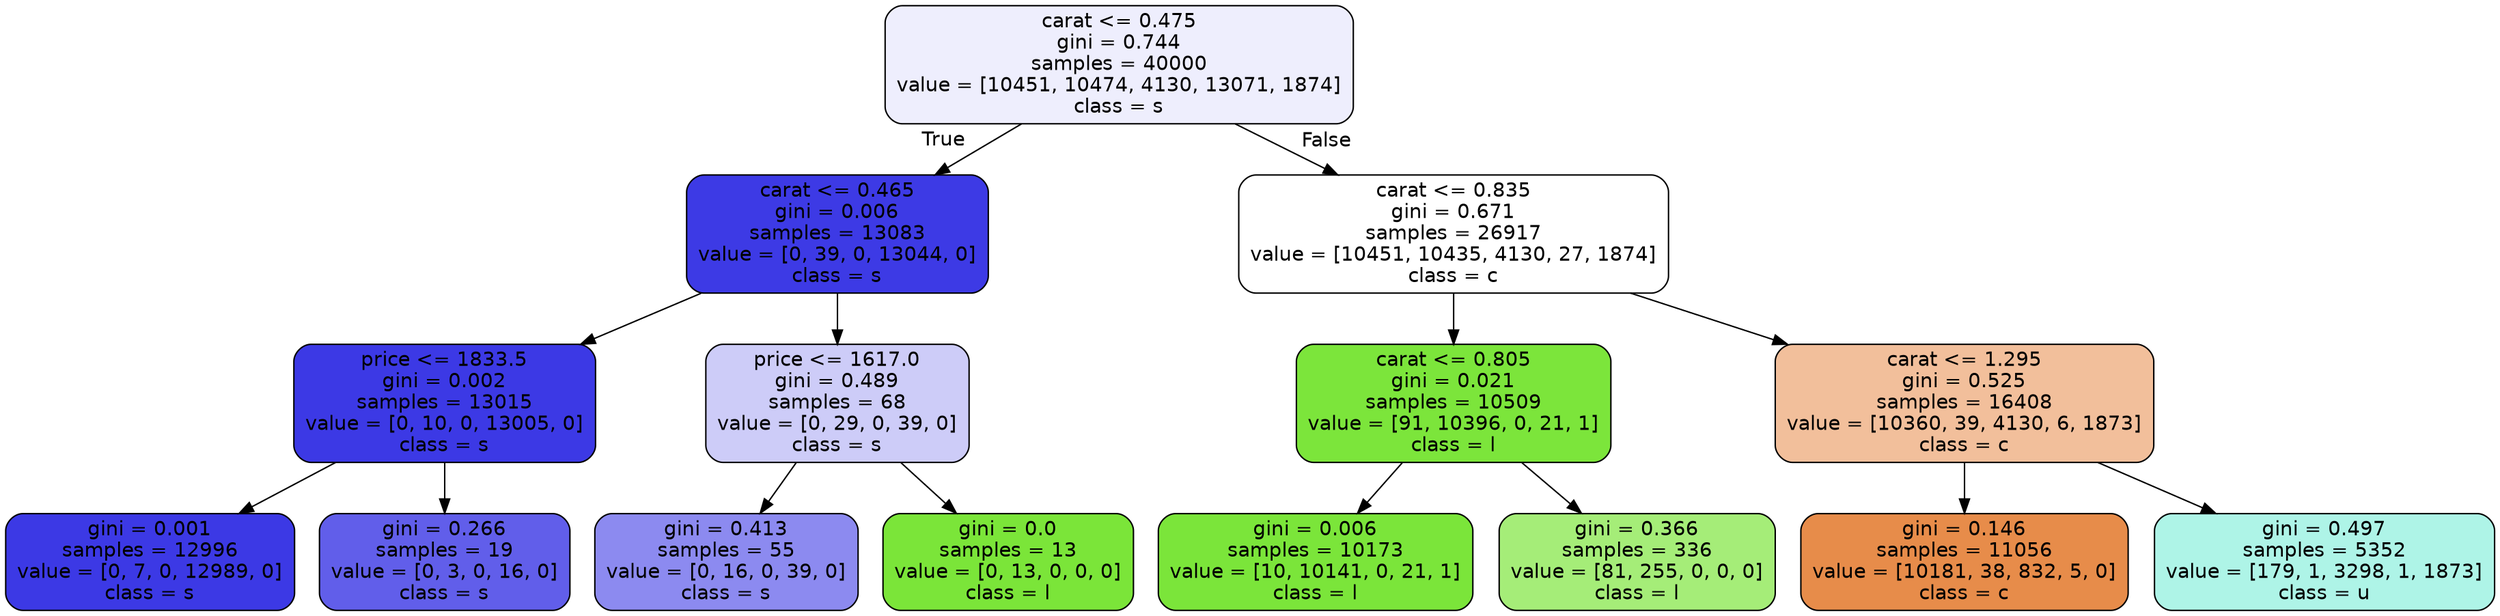 digraph Tree {
node [shape=box, style="filled, rounded", color="black", fontname=helvetica] ;
edge [fontname=helvetica] ;
0 [label="carat <= 0.475\ngini = 0.744\nsamples = 40000\nvalue = [10451, 10474, 4130, 13071, 1874]\nclass = s", fillcolor="#eeeefd"] ;
1 [label="carat <= 0.465\ngini = 0.006\nsamples = 13083\nvalue = [0, 39, 0, 13044, 0]\nclass = s", fillcolor="#3d3ae5"] ;
0 -> 1 [labeldistance=2.5, labelangle=45, headlabel="True"] ;
2 [label="price <= 1833.5\ngini = 0.002\nsamples = 13015\nvalue = [0, 10, 0, 13005, 0]\nclass = s", fillcolor="#3c39e5"] ;
1 -> 2 ;
3 [label="gini = 0.001\nsamples = 12996\nvalue = [0, 7, 0, 12989, 0]\nclass = s", fillcolor="#3c39e5"] ;
2 -> 3 ;
4 [label="gini = 0.266\nsamples = 19\nvalue = [0, 3, 0, 16, 0]\nclass = s", fillcolor="#615eea"] ;
2 -> 4 ;
5 [label="price <= 1617.0\ngini = 0.489\nsamples = 68\nvalue = [0, 29, 0, 39, 0]\nclass = s", fillcolor="#cdccf8"] ;
1 -> 5 ;
6 [label="gini = 0.413\nsamples = 55\nvalue = [0, 16, 0, 39, 0]\nclass = s", fillcolor="#8c8af0"] ;
5 -> 6 ;
7 [label="gini = 0.0\nsamples = 13\nvalue = [0, 13, 0, 0, 0]\nclass = l", fillcolor="#7be539"] ;
5 -> 7 ;
8 [label="carat <= 0.835\ngini = 0.671\nsamples = 26917\nvalue = [10451, 10435, 4130, 27, 1874]\nclass = c", fillcolor="#ffffff"] ;
0 -> 8 [labeldistance=2.5, labelangle=-45, headlabel="False"] ;
9 [label="carat <= 0.805\ngini = 0.021\nsamples = 10509\nvalue = [91, 10396, 0, 21, 1]\nclass = l", fillcolor="#7ce53b"] ;
8 -> 9 ;
10 [label="gini = 0.006\nsamples = 10173\nvalue = [10, 10141, 0, 21, 1]\nclass = l", fillcolor="#7be53a"] ;
9 -> 10 ;
11 [label="gini = 0.366\nsamples = 336\nvalue = [81, 255, 0, 0, 0]\nclass = l", fillcolor="#a5ed78"] ;
9 -> 11 ;
12 [label="carat <= 1.295\ngini = 0.525\nsamples = 16408\nvalue = [10360, 39, 4130, 6, 1873]\nclass = c", fillcolor="#f2bf9b"] ;
8 -> 12 ;
13 [label="gini = 0.146\nsamples = 11056\nvalue = [10181, 38, 832, 5, 0]\nclass = c", fillcolor="#e78c4a"] ;
12 -> 13 ;
14 [label="gini = 0.497\nsamples = 5352\nvalue = [179, 1, 3298, 1, 1873]\nclass = u", fillcolor="#aef4e7"] ;
12 -> 14 ;
}